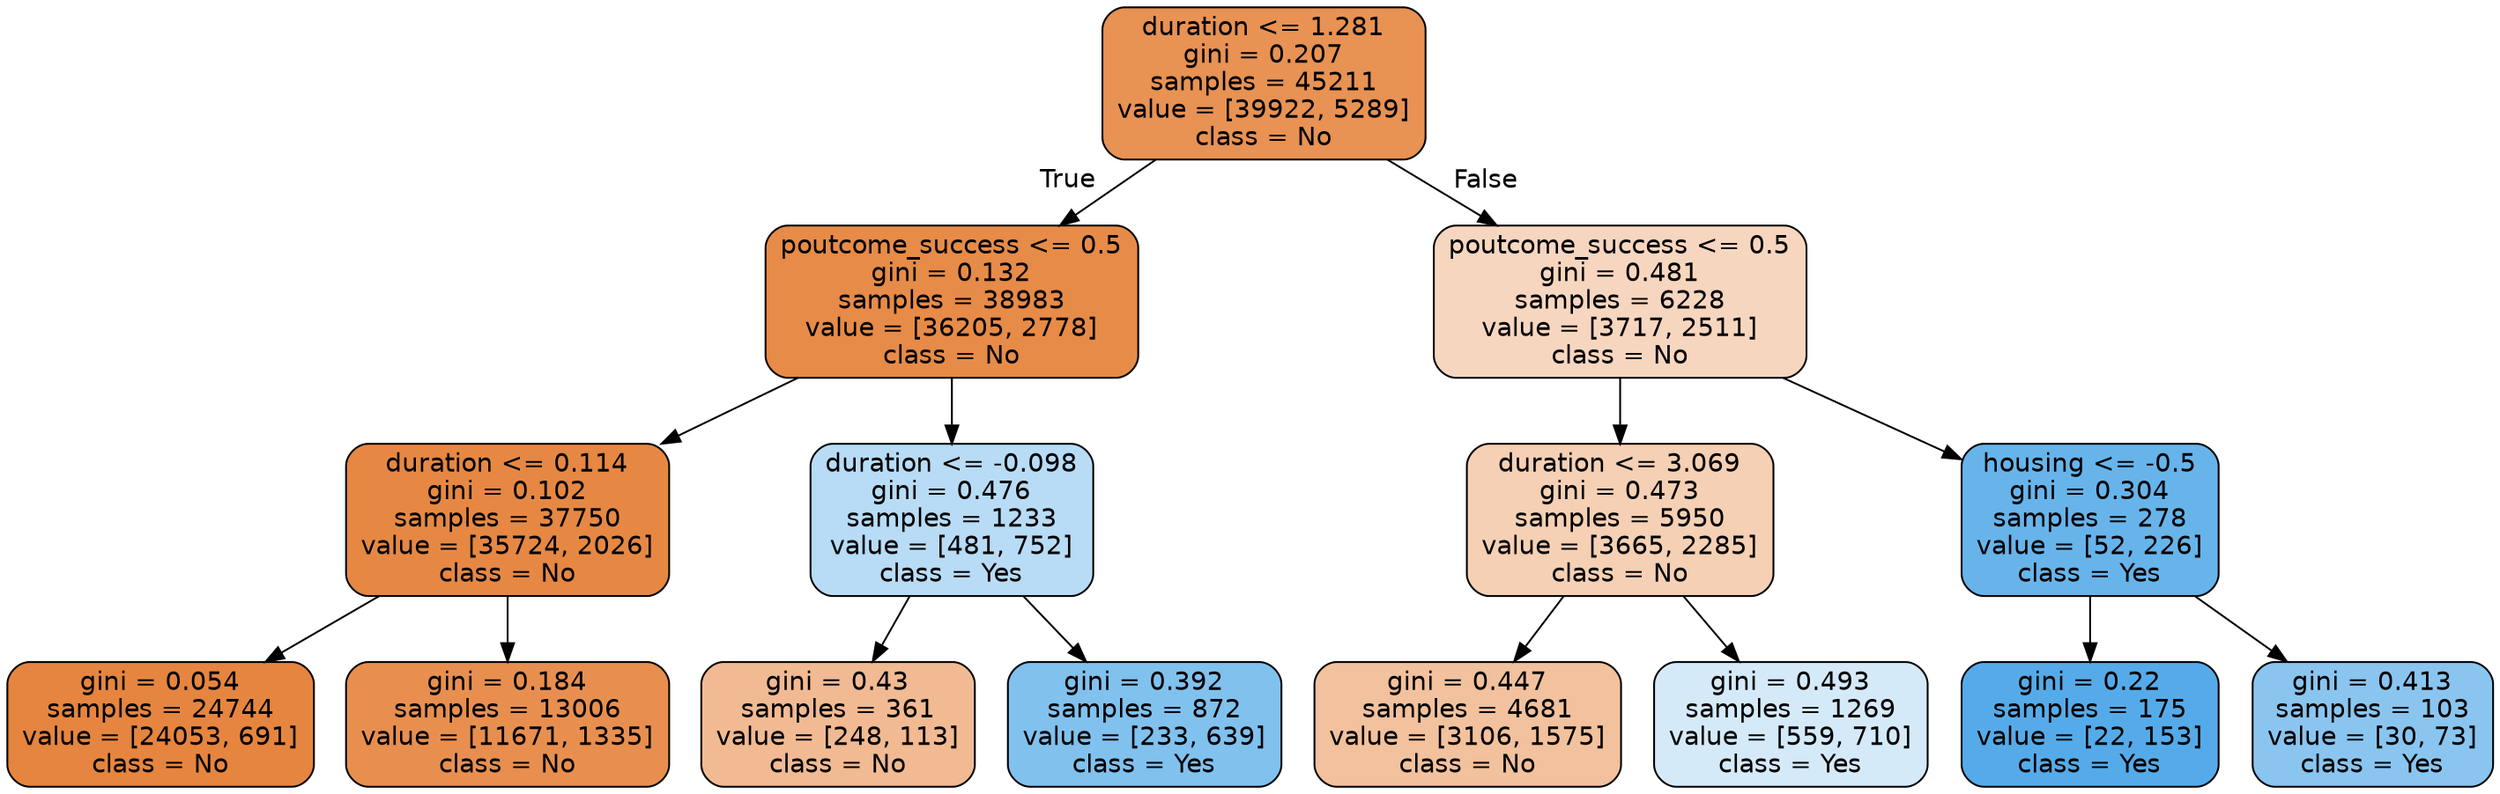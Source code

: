 digraph Tree {
node [shape=box, style="filled, rounded", color="black", fontname="helvetica"] ;
edge [fontname="helvetica"] ;
0 [label="duration <= 1.281\ngini = 0.207\nsamples = 45211\nvalue = [39922, 5289]\nclass = No", fillcolor="#e89253"] ;
1 [label="poutcome_success <= 0.5\ngini = 0.132\nsamples = 38983\nvalue = [36205, 2778]\nclass = No", fillcolor="#e78b48"] ;
0 -> 1 [labeldistance=2.5, labelangle=45, headlabel="True"] ;
2 [label="duration <= 0.114\ngini = 0.102\nsamples = 37750\nvalue = [35724, 2026]\nclass = No", fillcolor="#e68844"] ;
1 -> 2 ;
3 [label="gini = 0.054\nsamples = 24744\nvalue = [24053, 691]\nclass = No", fillcolor="#e6853f"] ;
2 -> 3 ;
4 [label="gini = 0.184\nsamples = 13006\nvalue = [11671, 1335]\nclass = No", fillcolor="#e88f50"] ;
2 -> 4 ;
5 [label="duration <= -0.098\ngini = 0.476\nsamples = 1233\nvalue = [481, 752]\nclass = Yes", fillcolor="#b8dcf6"] ;
1 -> 5 ;
6 [label="gini = 0.43\nsamples = 361\nvalue = [248, 113]\nclass = No", fillcolor="#f1ba93"] ;
5 -> 6 ;
7 [label="gini = 0.392\nsamples = 872\nvalue = [233, 639]\nclass = Yes", fillcolor="#81c1ee"] ;
5 -> 7 ;
8 [label="poutcome_success <= 0.5\ngini = 0.481\nsamples = 6228\nvalue = [3717, 2511]\nclass = No", fillcolor="#f7d6bf"] ;
0 -> 8 [labeldistance=2.5, labelangle=-45, headlabel="False"] ;
9 [label="duration <= 3.069\ngini = 0.473\nsamples = 5950\nvalue = [3665, 2285]\nclass = No", fillcolor="#f5d0b4"] ;
8 -> 9 ;
10 [label="gini = 0.447\nsamples = 4681\nvalue = [3106, 1575]\nclass = No", fillcolor="#f2c19d"] ;
9 -> 10 ;
11 [label="gini = 0.493\nsamples = 1269\nvalue = [559, 710]\nclass = Yes", fillcolor="#d5eaf9"] ;
9 -> 11 ;
12 [label="housing <= -0.5\ngini = 0.304\nsamples = 278\nvalue = [52, 226]\nclass = Yes", fillcolor="#67b4eb"] ;
8 -> 12 ;
13 [label="gini = 0.22\nsamples = 175\nvalue = [22, 153]\nclass = Yes", fillcolor="#55abe9"] ;
12 -> 13 ;
14 [label="gini = 0.413\nsamples = 103\nvalue = [30, 73]\nclass = Yes", fillcolor="#8ac5f0"] ;
12 -> 14 ;
}